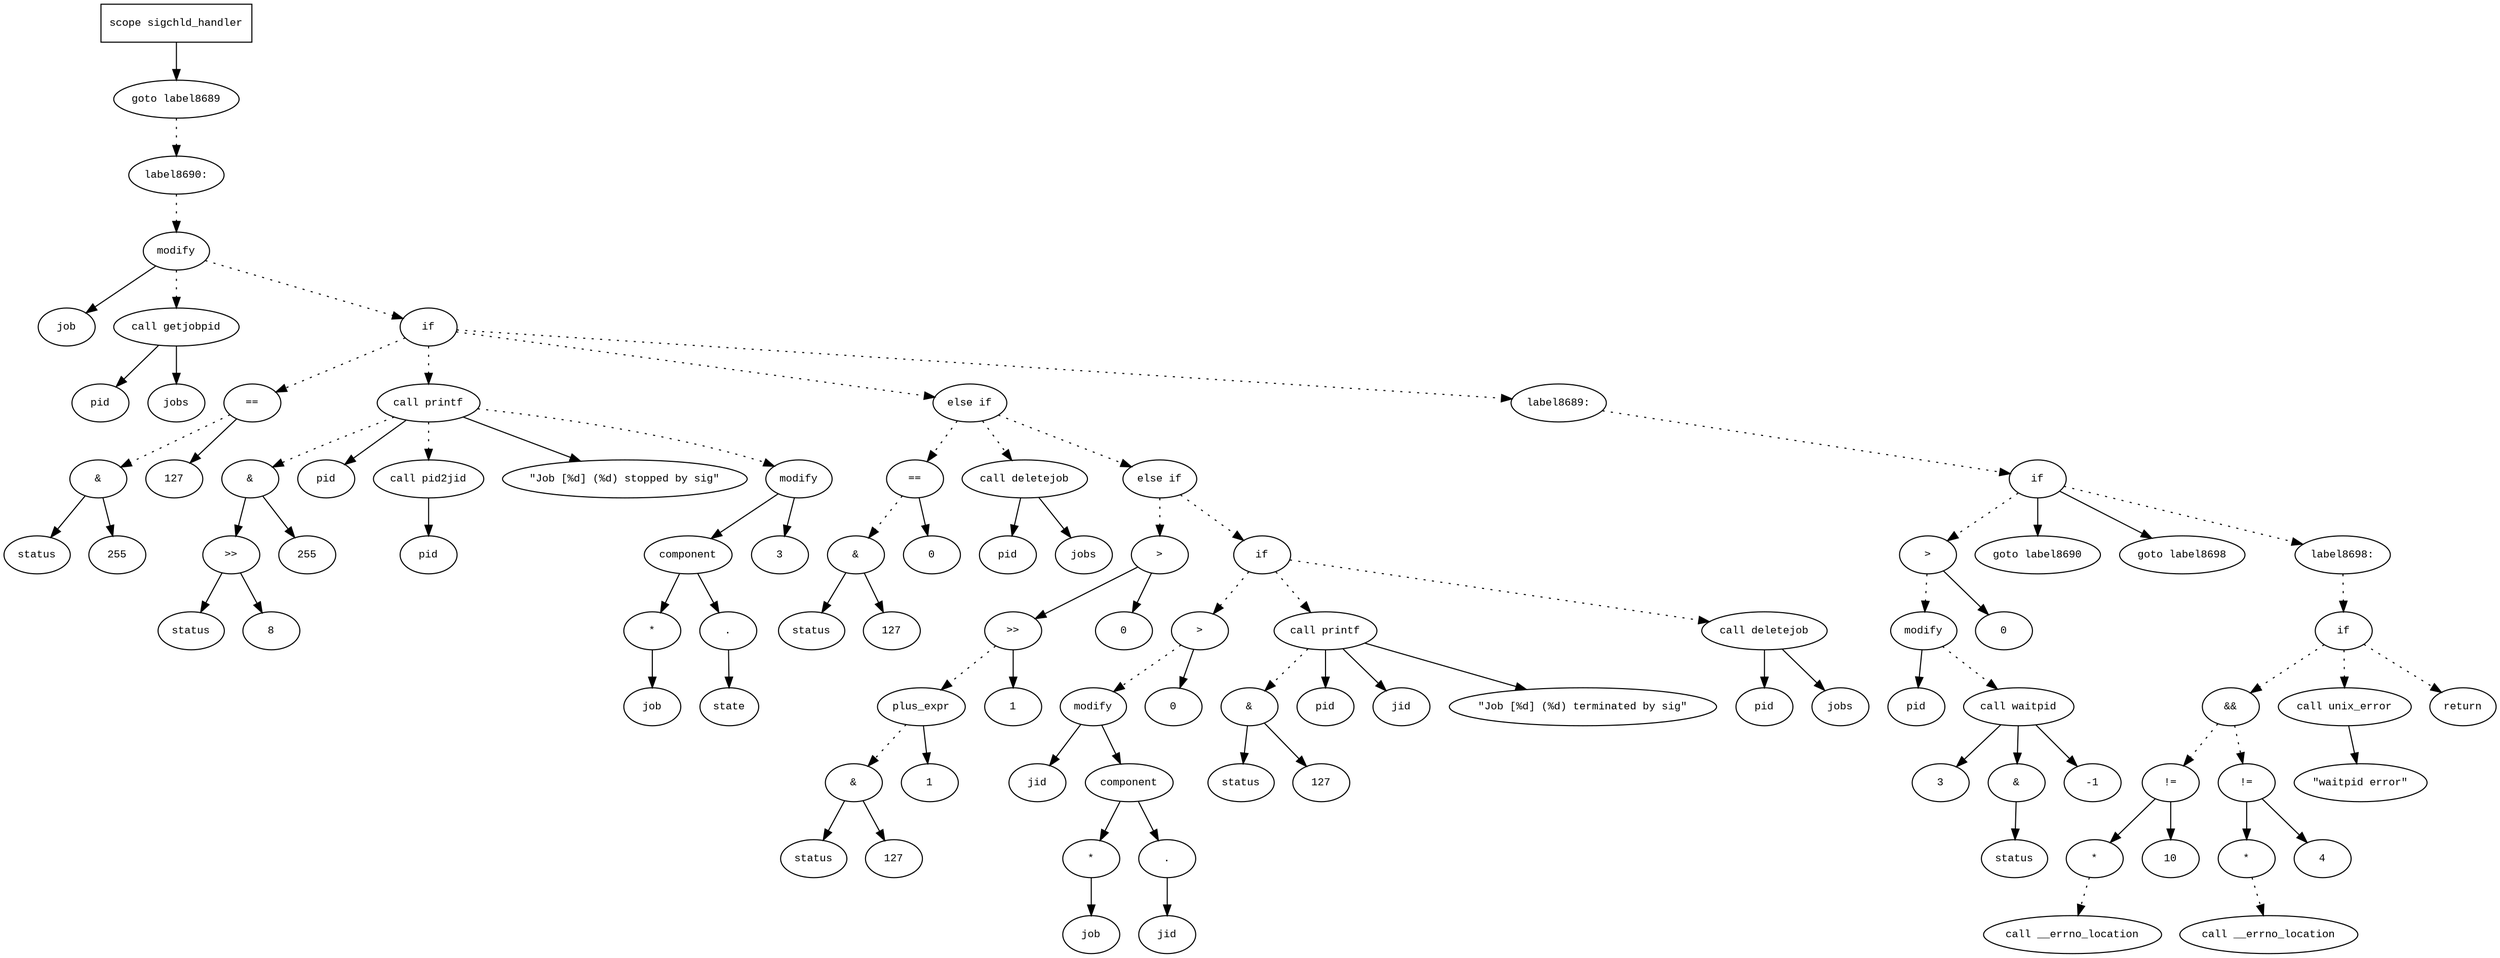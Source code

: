 digraph AST {
  graph [fontname="Times New Roman",fontsize=10];
  node  [fontname="Courier New",fontsize=10];
  edge  [fontname="Times New Roman",fontsize=10];

  node1 [label="scope sigchld_handler",shape=box];
  node2 [label="goto label8689",shape=ellipse];
  node1 -> node2;
  node3 [label="label8690:",shape=ellipse];
  node2 -> node3 [style=dotted];
  node4 [label="modify",shape=ellipse];
  node5 [label="job",shape=ellipse];
  node4 -> node5;
  node6 [label="call getjobpid",shape=ellipse];
  node7 [label="pid",shape=ellipse];
  node6 -> node7;
  node8 [label="jobs",shape=ellipse];
  node6 -> node8;
  node4 -> node6 [style=dotted];
  node3 -> node4 [style=dotted];
  node9 [label="if",shape=ellipse];
  node4 -> node9 [style=dotted];
  node10 [label="==",shape=ellipse];
  node11 [label="&",shape=ellipse];
  node12 [label="status",shape=ellipse];
  node11 -> node12;
  node13 [label="255",shape=ellipse];
  node11 -> node13;
  node10 -> node11 [style=dotted];
  node14 [label="127",shape=ellipse];
  node10 -> node14;
  node9 -> node10 [style=dotted];
  node15 [label="call printf",shape=ellipse];
  node16 [label="&",shape=ellipse];
  node17 [label=">>",shape=ellipse];
  node18 [label="status",shape=ellipse];
  node17 -> node18;
  node19 [label="8",shape=ellipse];
  node17 -> node19;
  node16 -> node17;
  node20 [label="255",shape=ellipse];
  node16 -> node20;
  node15 -> node16 [style=dotted];
  node21 [label="pid",shape=ellipse];
  node15 -> node21;
  node22 [label="call pid2jid",shape=ellipse];
  node23 [label="pid",shape=ellipse];
  node22 -> node23;
  node15 -> node22 [style=dotted];
  node24 [label="\"Job [%d] (%d) stopped by sig\"",shape=ellipse];
  node15 -> node24;
  node9 -> node15 [style=dotted];
  node25 [label="modify",shape=ellipse];
  node26 [label="component",shape=ellipse];
  node25 -> node26;
  node27 [label="*",shape=ellipse];
  node28 [label="job",shape=ellipse];
  node27 -> node28;
  node26 -> node27;
  node29 [label=".",shape=ellipse];
  node26 -> node29;
  node30 [label="state",shape=ellipse];
  node29 -> node30;
  node31 [label="3",shape=ellipse];
  node25 -> node31;
  node15 -> node25 [style=dotted];
  node32 [label="else if",shape=ellipse];
  node9 -> node32 [style=dotted];
  node33 [label="==",shape=ellipse];
  node34 [label="&",shape=ellipse];
  node35 [label="status",shape=ellipse];
  node34 -> node35;
  node36 [label="127",shape=ellipse];
  node34 -> node36;
  node33 -> node34 [style=dotted];
  node37 [label="0",shape=ellipse];
  node33 -> node37;
  node32 -> node33 [style=dotted];
  node38 [label="call deletejob",shape=ellipse];
  node39 [label="pid",shape=ellipse];
  node38 -> node39;
  node40 [label="jobs",shape=ellipse];
  node38 -> node40;
  node32 -> node38 [style=dotted];
  node41 [label="else if",shape=ellipse];
  node32 -> node41 [style=dotted];
  node42 [label=">",shape=ellipse];
  node43 [label=">>",shape=ellipse];
  node44 [label="plus_expr",shape=ellipse];
  node45 [label="&",shape=ellipse];
  node46 [label="status",shape=ellipse];
  node45 -> node46;
  node47 [label="127",shape=ellipse];
  node45 -> node47;
  node44 -> node45 [style=dotted];
  node48 [label="1",shape=ellipse];
  node44 -> node48;
  node43 -> node44 [style=dotted];
  node49 [label="1",shape=ellipse];
  node43 -> node49;
  node42 -> node43;
  node50 [label="0",shape=ellipse];
  node42 -> node50;
  node41 -> node42 [style=dotted];
  node51 [label="if",shape=ellipse];
  node41 -> node51 [style=dotted];
  node52 [label=">",shape=ellipse];
  node53 [label="modify",shape=ellipse];
  node54 [label="jid",shape=ellipse];
  node53 -> node54;
  node55 [label="component",shape=ellipse];
  node53 -> node55;
  node56 [label="*",shape=ellipse];
  node57 [label="job",shape=ellipse];
  node56 -> node57;
  node55 -> node56;
  node58 [label=".",shape=ellipse];
  node55 -> node58;
  node59 [label="jid",shape=ellipse];
  node58 -> node59;
  node52 -> node53 [style=dotted];
  node60 [label="0",shape=ellipse];
  node52 -> node60;
  node51 -> node52 [style=dotted];
  node61 [label="call printf",shape=ellipse];
  node62 [label="&",shape=ellipse];
  node63 [label="status",shape=ellipse];
  node62 -> node63;
  node64 [label="127",shape=ellipse];
  node62 -> node64;
  node61 -> node62 [style=dotted];
  node65 [label="pid",shape=ellipse];
  node61 -> node65;
  node66 [label="jid",shape=ellipse];
  node61 -> node66;
  node67 [label="\"Job [%d] (%d) terminated by sig\"",shape=ellipse];
  node61 -> node67;
  node51 -> node61 [style=dotted];
  node68 [label="call deletejob",shape=ellipse];
  node69 [label="pid",shape=ellipse];
  node68 -> node69;
  node70 [label="jobs",shape=ellipse];
  node68 -> node70;
  node51 -> node68 [style=dotted];
  node71 [label="label8689:",shape=ellipse];
  node9 -> node71 [style=dotted];
  node72 [label="if",shape=ellipse];
  node71 -> node72 [style=dotted];
  node73 [label=">",shape=ellipse];
  node74 [label="modify",shape=ellipse];
  node75 [label="pid",shape=ellipse];
  node74 -> node75;
  node76 [label="call waitpid",shape=ellipse];
  node77 [label="3",shape=ellipse];
  node76 -> node77;
  node78 [label="&",shape=ellipse];
  node76 -> node78;
  node79 [label="status",shape=ellipse];
  node78 -> node79;
  node80 [label="-1",shape=ellipse];
  node76 -> node80;
  node74 -> node76 [style=dotted];
  node73 -> node74 [style=dotted];
  node81 [label="0",shape=ellipse];
  node73 -> node81;
  node72 -> node73 [style=dotted];
  node82 [label="goto label8690",shape=ellipse];
  node72 -> node82;
  node83 [label="goto label8698",shape=ellipse];
  node72 -> node83;
  node84 [label="label8698:",shape=ellipse];
  node72 -> node84 [style=dotted];
  node85 [label="if",shape=ellipse];
  node84 -> node85 [style=dotted];
  node86 [label="&&",shape=ellipse];
  node87 [label="!=",shape=ellipse];
  node88 [label="*",shape=ellipse];
  node89 [label="call __errno_location",shape=ellipse];
  node88 -> node89 [style=dotted];
  node87 -> node88;
  node90 [label="10",shape=ellipse];
  node87 -> node90;
  node86 -> node87 [style=dotted];
  node91 [label="!=",shape=ellipse];
  node92 [label="*",shape=ellipse];
  node93 [label="call __errno_location",shape=ellipse];
  node92 -> node93 [style=dotted];
  node91 -> node92;
  node94 [label="4",shape=ellipse];
  node91 -> node94;
  node86 -> node91 [style=dotted];
  node85 -> node86 [style=dotted];
  node95 [label="call unix_error",shape=ellipse];
  node96 [label="\"waitpid error\"",shape=ellipse];
  node95 -> node96;
  node85 -> node95 [style=dotted];
  node97 [label="return",shape=ellipse];
  node85 -> node97 [style=dotted];
} 
